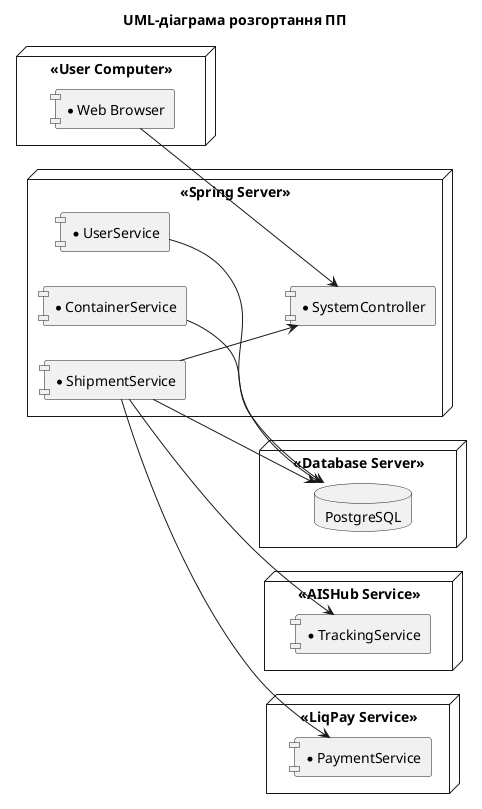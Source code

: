 @startuml
title UML-діаграма розгортання ПП

left to right direction

skinparam componentStyle uml1

node "<<User Computer>>" as uc {
            component [*Web Browser] as wb
}

node "<<Spring Server>>" as sp {
component [*SystemController] as sc
component [*UserService] as us
component [*ContainerService] as cs
component [*ShipmentService] as ss
}

node "<<Database Server>>" as db {
database PostgreSQL as postgresql
}

node "<<AISHub Service>>" as AISHub {
component [*TrackingService] as ts
}

node "<<LiqPay Service>>" as LiqPay {
component [*PaymentService] as ps
}


ss --> postgresql 
cs --> postgresql
us --> postgresql


ss --> sc
ss --> ps
ss --> ts
wb --> sc
@enduml
